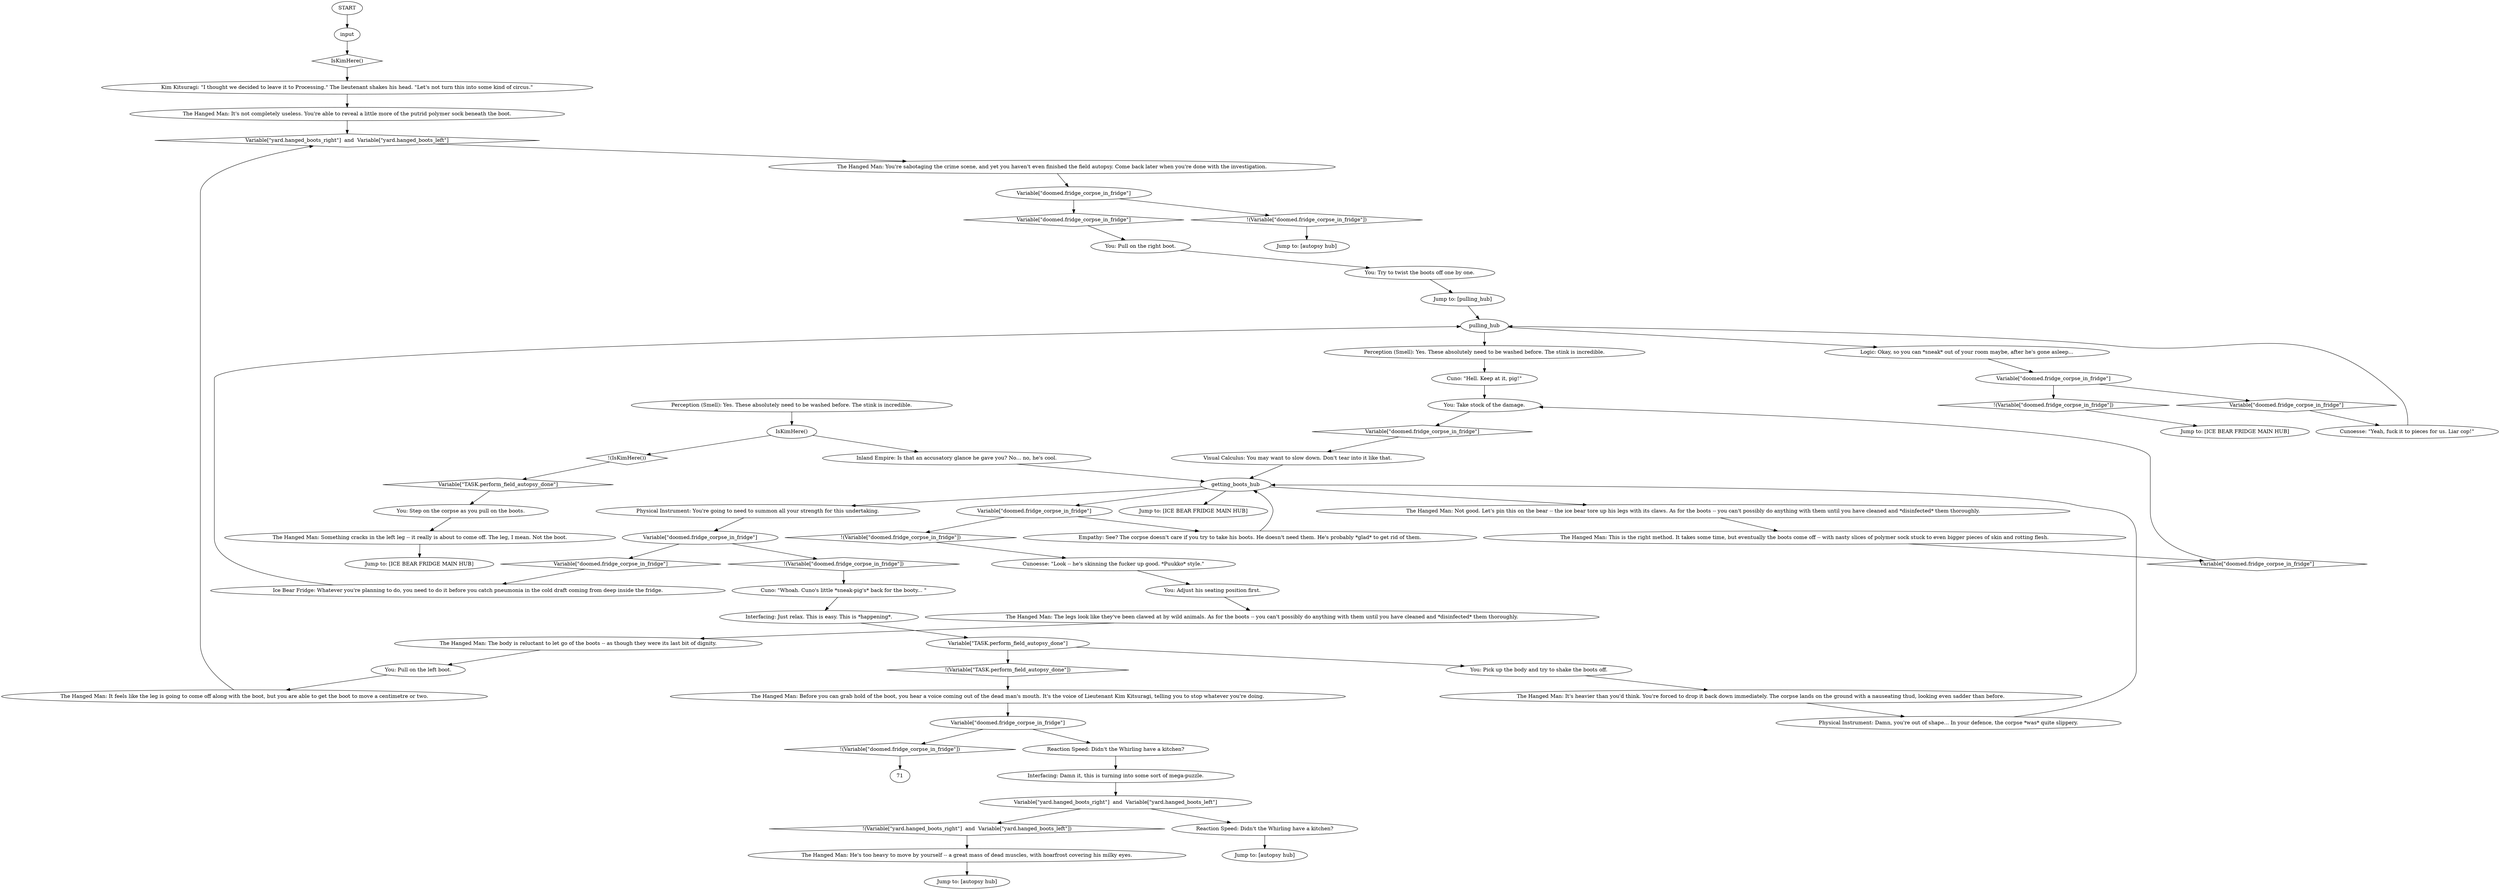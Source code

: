 # YARD / HANGED MAN BOOTS
# If Kim is not there, you can take off the boots once the body is down.
# ==================================================
digraph G {
	  0 [label="START"];
	  1 [label="input"];
	  2 [label="The Hanged Man: It feels like the leg is going to come off along with the boot, but you are able to get the boot to move a centimetre or two."];
	  3 [label="Ice Bear Fridge: Whatever you're planning to do, you need to do it before you catch pneumonia in the cold draft coming from deep inside the fridge."];
	  4 [label="The Hanged Man: Something cracks in the left leg -- it really is about to come off. The leg, I mean. Not the boot."];
	  5 [label="Cunoesse: \"Look -- he's skinning the fucker up good. *Puukko* style.\""];
	  6 [label="The Hanged Man: Before you can grab hold of the boot, you hear a voice coming out of the dead man's mouth. It's the voice of Lieutenant Kim Kitsuragi, telling you to stop whatever you're doing."];
	  7 [label="Cuno: \"Whoah. Cuno's little *sneak-pig's* back for the booty... \""];
	  8 [label="Variable[\"doomed.fridge_corpse_in_fridge\"]"];
	  9 [label="Variable[\"doomed.fridge_corpse_in_fridge\"]", shape=diamond];
	  10 [label="!(Variable[\"doomed.fridge_corpse_in_fridge\"])", shape=diamond];
	  11 [label="The Hanged Man: It's heavier than you'd think. You're forced to drop it back down immediately. The corpse lands on the ground with a nauseating thud, looking even sadder than before."];
	  12 [label="pulling_hub"];
	  13 [label="Variable[\"doomed.fridge_corpse_in_fridge\"]"];
	  14 [label="Variable[\"doomed.fridge_corpse_in_fridge\"]", shape=diamond];
	  15 [label="!(Variable[\"doomed.fridge_corpse_in_fridge\"])", shape=diamond];
	  16 [label="Jump to: [autopsy hub]"];
	  17 [label="Kim Kitsuragi: \"I thought we decided to leave it to Processing.\" The lieutenant shakes his head. \"Let's not turn this into some kind of circus.\""];
	  18 [label="Jump to: [autopsy hub]"];
	  19 [label="You: Take stock of the damage."];
	  20 [label="getting_boots_hub"];
	  21 [label="Physical Instrument: Damn, you're out of shape... In your defence, the corpse *was* quite slippery."];
	  22 [label="Variable[\"doomed.fridge_corpse_in_fridge\"]"];
	  23 [label="Variable[\"doomed.fridge_corpse_in_fridge\"]", shape=diamond];
	  24 [label="!(Variable[\"doomed.fridge_corpse_in_fridge\"])", shape=diamond];
	  25 [label="Perception (Smell): Yes. These absolutely need to be washed before. The stink is incredible."];
	  26 [label="The Hanged Man: The body is reluctant to let go of the boots -- as though they were its last bit of dignity."];
	  27 [label="You: Step on the corpse as you pull on the boots."];
	  28 [label="Variable[\"doomed.fridge_corpse_in_fridge\"]"];
	  29 [label="Variable[\"doomed.fridge_corpse_in_fridge\"]", shape=diamond];
	  30 [label="!(Variable[\"doomed.fridge_corpse_in_fridge\"])", shape=diamond];
	  31 [label="Empathy: See? The corpse doesn't care if you try to take his boots. He doesn't need them. He's probably *glad* to get rid of them."];
	  32 [label="Variable[\"TASK.perform_field_autopsy_done\"]"];
	  33 [label="Variable[\"TASK.perform_field_autopsy_done\"]", shape=diamond];
	  34 [label="!(Variable[\"TASK.perform_field_autopsy_done\"])", shape=diamond];
	  35 [label="You: Pick up the body and try to shake the boots off."];
	  36 [label="The Hanged Man: Not good. Let's pin this on the bear -- the ice bear tore up his legs with its claws. As for the boots -- you can't possibly do anything with them until you have cleaned and *disinfected* them thoroughly."];
	  37 [label="Visual Calculus: You may want to slow down. Don't tear into it like that."];
	  38 [label="Jump to: [ICE BEAR FRIDGE MAIN HUB]"];
	  39 [label="You: Pull on the right boot."];
	  40 [label="Logic: Okay, so you can *sneak* out of your room maybe, after he's gone asleep..."];
	  41 [label="Variable[\"yard.hanged_boots_right\"]  and  Variable[\"yard.hanged_boots_left\"]"];
	  42 [label="Variable[\"yard.hanged_boots_right\"]  and  Variable[\"yard.hanged_boots_left\"]", shape=diamond];
	  43 [label="!(Variable[\"yard.hanged_boots_right\"]  and  Variable[\"yard.hanged_boots_left\"])", shape=diamond];
	  44 [label="Reaction Speed: Didn't the Whirling have a kitchen?"];
	  45 [label="IsKimHere()"];
	  46 [label="IsKimHere()", shape=diamond];
	  47 [label="!(IsKimHere())", shape=diamond];
	  48 [label="Inland Empire: Is that an accusatory glance he gave you? No... no, he's cool."];
	  49 [label="Jump to: [autopsy hub]"];
	  50 [label="Jump to: [ICE BEAR FRIDGE MAIN HUB]"];
	  51 [label="Interfacing: Damn it, this is turning into some sort of mega-puzzle."];
	  52 [label="The Hanged Man: It's not completely useless. You're able to reveal a little more of the putrid polymer sock beneath the boot."];
	  53 [label="You: Try to twist the boots off one by one."];
	  54 [label="Jump to: [ICE BEAR FRIDGE MAIN HUB]"];
	  55 [label="Cunoesse: \"Yeah, fuck it to pieces for us. Liar cop!\""];
	  56 [label="Interfacing: Just relax. This is easy. This is *happening*."];
	  57 [label="The Hanged Man: You're sabotaging the crime scene, and yet you haven't even finished the field autopsy. Come back later when you're done with the investigation."];
	  58 [label="Variable[\"doomed.fridge_corpse_in_fridge\"]"];
	  59 [label="Variable[\"doomed.fridge_corpse_in_fridge\"]", shape=diamond];
	  60 [label="!(Variable[\"doomed.fridge_corpse_in_fridge\"])", shape=diamond];
	  61 [label="Reaction Speed: Didn't the Whirling have a kitchen?"];
	  62 [label="Cuno: \"Hell. Keep at it, pig!\""];
	  63 [label="You: Adjust his seating position first."];
	  64 [label="Physical Instrument: You're going to need to summon all your strength for this undertaking."];
	  65 [label="You: Pull on the left boot."];
	  66 [label="Perception (Smell): Yes. These absolutely need to be washed before. The stink is incredible."];
	  67 [label="The Hanged Man: This is the right method. It takes some time, but eventually the boots come off -- with nasty slices of polymer sock stuck to even bigger pieces of skin and rotting flesh."];
	  68 [label="Jump to: [pulling_hub]"];
	  69 [label="The Hanged Man: He's too heavy to move by yourself -- a great mass of dead muscles, with hoarfrost covering his milky eyes."];
	  70 [label="The Hanged Man: The legs look like they've been clawed at by wild animals. As for the boots -- you can't possibly do anything with them until you have cleaned and *disinfected* them thoroughly."];
	  0 -> 1
	  1 -> 46
	  2 -> 42
	  3 -> 12
	  4 -> 38
	  5 -> 63
	  6 -> 58
	  7 -> 56
	  8 -> 9
	  8 -> 10
	  9 -> 55
	  10 -> 50
	  11 -> 21
	  12 -> 40
	  12 -> 66
	  13 -> 14
	  13 -> 15
	  14 -> 3
	  15 -> 7
	  17 -> 52
	  19 -> 59
	  20 -> 64
	  20 -> 36
	  20 -> 28
	  20 -> 54
	  21 -> 20
	  22 -> 24
	  22 -> 23
	  23 -> 39
	  24 -> 18
	  25 -> 45
	  26 -> 65
	  27 -> 4
	  28 -> 30
	  28 -> 31
	  29 -> 19
	  30 -> 5
	  31 -> 20
	  32 -> 34
	  32 -> 35
	  33 -> 27
	  34 -> 6
	  35 -> 11
	  36 -> 67
	  37 -> 20
	  39 -> 53
	  40 -> 8
	  41 -> 43
	  41 -> 44
	  42 -> 57
	  43 -> 69
	  44 -> 16
	  45 -> 48
	  45 -> 47
	  46 -> 17
	  47 -> 33
	  48 -> 20
	  51 -> 41
	  52 -> 42
	  53 -> 68
	  55 -> 12
	  56 -> 32
	  57 -> 22
	  58 -> 60
	  58 -> 61
	  59 -> 37
	  60 -> 71
	  61 -> 51
	  62 -> 19
	  63 -> 70
	  64 -> 13
	  65 -> 2
	  66 -> 62
	  67 -> 29
	  68 -> 12
	  69 -> 49
	  70 -> 26
}

